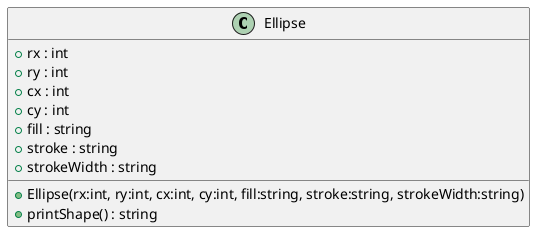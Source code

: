 @startuml
class Ellipse {
    + rx : int
    + ry : int
    + cx : int
    + cy : int
    + fill : string
    + stroke : string
    + strokeWidth : string
    + Ellipse(rx:int, ry:int, cx:int, cy:int, fill:string, stroke:string, strokeWidth:string)
    + printShape() : string
}
@enduml
